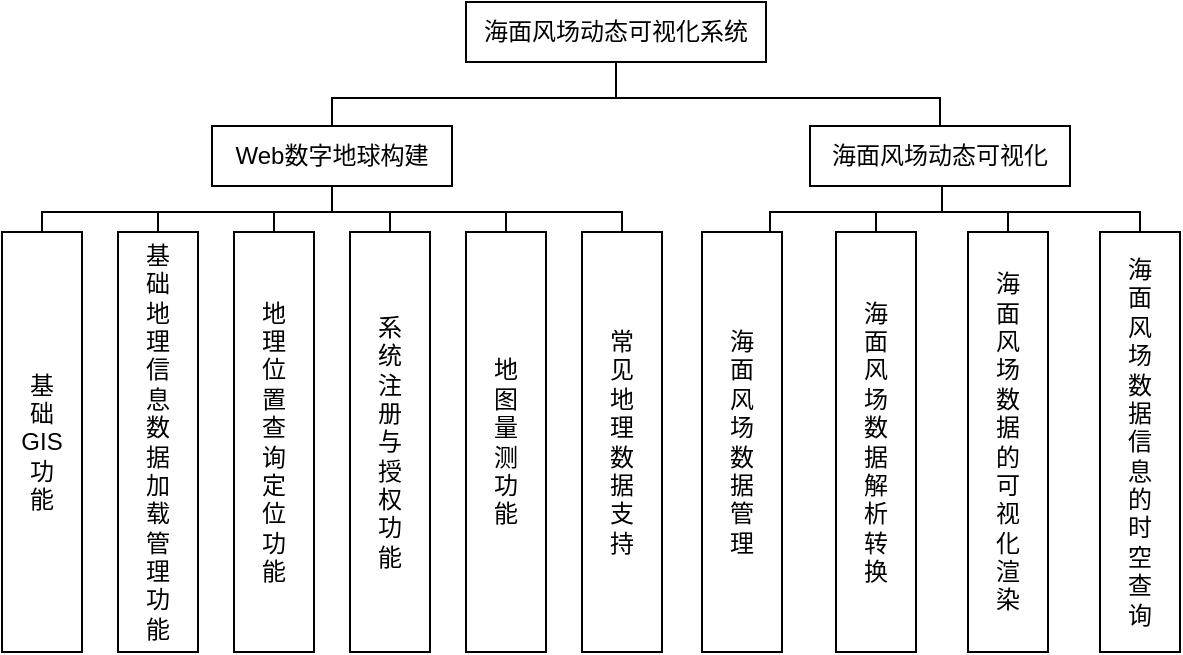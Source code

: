 <mxfile version="13.10.3" type="google"><diagram id="jg_h6tzCnuMt0DRJ_AM6" name="第 1 页"><mxGraphModel dx="815" dy="458" grid="0" gridSize="10" guides="1" tooltips="1" connect="1" arrows="1" fold="1" page="1" pageScale="1" pageWidth="827" pageHeight="1169" math="0" shadow="0"><root><mxCell id="0"/><mxCell id="1" parent="0"/><mxCell id="CprV_7sndHHZQIMV80uk-8" style="edgeStyle=orthogonalEdgeStyle;rounded=0;orthogonalLoop=1;jettySize=auto;html=1;entryX=0.5;entryY=0;entryDx=0;entryDy=0;endArrow=none;endFill=0;exitX=0.5;exitY=1;exitDx=0;exitDy=0;" parent="1" edge="1" source="CprV_7sndHHZQIMV80uk-1"><mxGeometry relative="1" as="geometry"><Array as="points"><mxPoint x="367" y="273"/><mxPoint x="225" y="273"/></Array><mxPoint x="385" y="257" as="sourcePoint"/><mxPoint x="225" y="290" as="targetPoint"/></mxGeometry></mxCell><mxCell id="CprV_7sndHHZQIMV80uk-9" style="edgeStyle=orthogonalEdgeStyle;rounded=0;orthogonalLoop=1;jettySize=auto;html=1;endArrow=none;endFill=0;entryX=0.5;entryY=0;entryDx=0;entryDy=0;exitX=0.5;exitY=1;exitDx=0;exitDy=0;" parent="1" edge="1" target="CprV_7sndHHZQIMV80uk-7" source="CprV_7sndHHZQIMV80uk-1"><mxGeometry relative="1" as="geometry"><Array as="points"><mxPoint x="367" y="273"/><mxPoint x="529" y="273"/></Array><mxPoint x="370" y="257" as="sourcePoint"/><mxPoint x="570" y="290" as="targetPoint"/></mxGeometry></mxCell><mxCell id="CprV_7sndHHZQIMV80uk-1" value="海面风场动态可视化系统" style="rounded=0;whiteSpace=wrap;html=1;" parent="1" vertex="1"><mxGeometry x="292" y="225" width="150" height="30" as="geometry"/></mxCell><mxCell id="CprV_7sndHHZQIMV80uk-17" style="edgeStyle=orthogonalEdgeStyle;rounded=0;orthogonalLoop=1;jettySize=auto;html=1;entryX=0.5;entryY=0;entryDx=0;entryDy=0;endArrow=none;endFill=0;" parent="1" source="CprV_7sndHHZQIMV80uk-6" target="CprV_7sndHHZQIMV80uk-10" edge="1"><mxGeometry relative="1" as="geometry"><Array as="points"><mxPoint x="225" y="330"/><mxPoint x="80" y="330"/></Array></mxGeometry></mxCell><mxCell id="CprV_7sndHHZQIMV80uk-18" style="edgeStyle=orthogonalEdgeStyle;rounded=0;orthogonalLoop=1;jettySize=auto;html=1;entryX=0.5;entryY=0;entryDx=0;entryDy=0;endArrow=none;endFill=0;" parent="1" source="CprV_7sndHHZQIMV80uk-6" target="CprV_7sndHHZQIMV80uk-11" edge="1"><mxGeometry relative="1" as="geometry"><Array as="points"><mxPoint x="225" y="330"/><mxPoint x="138" y="330"/></Array></mxGeometry></mxCell><mxCell id="CprV_7sndHHZQIMV80uk-19" style="edgeStyle=orthogonalEdgeStyle;rounded=0;orthogonalLoop=1;jettySize=auto;html=1;entryX=0.5;entryY=0;entryDx=0;entryDy=0;endArrow=none;endFill=0;" parent="1" source="CprV_7sndHHZQIMV80uk-6" target="CprV_7sndHHZQIMV80uk-14" edge="1"><mxGeometry relative="1" as="geometry"><Array as="points"><mxPoint x="225" y="330"/><mxPoint x="196" y="330"/></Array></mxGeometry></mxCell><mxCell id="CprV_7sndHHZQIMV80uk-20" style="edgeStyle=orthogonalEdgeStyle;rounded=0;orthogonalLoop=1;jettySize=auto;html=1;entryX=0.5;entryY=0;entryDx=0;entryDy=0;endArrow=none;endFill=0;" parent="1" source="CprV_7sndHHZQIMV80uk-6" target="CprV_7sndHHZQIMV80uk-15" edge="1"><mxGeometry relative="1" as="geometry"><Array as="points"><mxPoint x="225" y="330"/><mxPoint x="254" y="330"/></Array></mxGeometry></mxCell><mxCell id="CprV_7sndHHZQIMV80uk-21" style="edgeStyle=orthogonalEdgeStyle;rounded=0;orthogonalLoop=1;jettySize=auto;html=1;entryX=0.5;entryY=0;entryDx=0;entryDy=0;endArrow=none;endFill=0;" parent="1" source="CprV_7sndHHZQIMV80uk-6" target="CprV_7sndHHZQIMV80uk-13" edge="1"><mxGeometry relative="1" as="geometry"><Array as="points"><mxPoint x="225" y="330"/><mxPoint x="312" y="330"/></Array></mxGeometry></mxCell><mxCell id="CprV_7sndHHZQIMV80uk-22" style="edgeStyle=orthogonalEdgeStyle;rounded=0;orthogonalLoop=1;jettySize=auto;html=1;entryX=0.5;entryY=0;entryDx=0;entryDy=0;endArrow=none;endFill=0;" parent="1" source="CprV_7sndHHZQIMV80uk-6" target="CprV_7sndHHZQIMV80uk-12" edge="1"><mxGeometry relative="1" as="geometry"><Array as="points"><mxPoint x="225" y="330"/><mxPoint x="370" y="330"/></Array></mxGeometry></mxCell><mxCell id="CprV_7sndHHZQIMV80uk-6" value="Web数字地球构建" style="rounded=0;whiteSpace=wrap;html=1;" parent="1" vertex="1"><mxGeometry x="165" y="287" width="120" height="30" as="geometry"/></mxCell><mxCell id="CprV_7sndHHZQIMV80uk-29" style="edgeStyle=orthogonalEdgeStyle;rounded=0;orthogonalLoop=1;jettySize=auto;html=1;entryX=0.5;entryY=0;entryDx=0;entryDy=0;endArrow=none;endFill=0;" parent="1" source="CprV_7sndHHZQIMV80uk-7" target="CprV_7sndHHZQIMV80uk-24" edge="1"><mxGeometry relative="1" as="geometry"><Array as="points"><mxPoint x="530" y="330"/><mxPoint x="444" y="330"/><mxPoint x="444" y="340"/></Array></mxGeometry></mxCell><mxCell id="CprV_7sndHHZQIMV80uk-32" style="edgeStyle=orthogonalEdgeStyle;rounded=0;orthogonalLoop=1;jettySize=auto;html=1;entryX=0.5;entryY=0;entryDx=0;entryDy=0;endArrow=none;endFill=0;" parent="1" source="CprV_7sndHHZQIMV80uk-7" target="CprV_7sndHHZQIMV80uk-26" edge="1"><mxGeometry relative="1" as="geometry"><Array as="points"><mxPoint x="530" y="330"/><mxPoint x="563" y="330"/></Array></mxGeometry></mxCell><mxCell id="CprV_7sndHHZQIMV80uk-33" style="edgeStyle=orthogonalEdgeStyle;rounded=0;orthogonalLoop=1;jettySize=auto;html=1;entryX=0.5;entryY=0;entryDx=0;entryDy=0;endArrow=none;endFill=0;" parent="1" source="CprV_7sndHHZQIMV80uk-7" target="CprV_7sndHHZQIMV80uk-27" edge="1"><mxGeometry relative="1" as="geometry"><Array as="points"><mxPoint x="530" y="330"/><mxPoint x="629" y="330"/></Array></mxGeometry></mxCell><mxCell id="CprV_7sndHHZQIMV80uk-7" value="海面风场动态可视化" style="rounded=0;whiteSpace=wrap;html=1;" parent="1" vertex="1"><mxGeometry x="464" y="287" width="130" height="30" as="geometry"/></mxCell><mxCell id="CprV_7sndHHZQIMV80uk-10" value="基础GIS功能" style="rounded=0;whiteSpace=wrap;html=1;horizontal=1;verticalAlign=middle;spacingTop=0;spacingLeft=8;spacingRight=8;" parent="1" vertex="1"><mxGeometry x="60" y="340" width="40" height="210" as="geometry"/></mxCell><mxCell id="CprV_7sndHHZQIMV80uk-11" value="基础地理信息数据加载管理功能" style="rounded=0;whiteSpace=wrap;html=1;horizontal=1;verticalAlign=middle;spacingTop=0;spacingLeft=8;spacingRight=8;" parent="1" vertex="1"><mxGeometry x="118" y="340" width="40" height="210" as="geometry"/></mxCell><mxCell id="CprV_7sndHHZQIMV80uk-12" value="常见地理数据支持" style="rounded=0;whiteSpace=wrap;html=1;horizontal=1;verticalAlign=middle;spacingTop=0;spacingLeft=8;spacingRight=8;" parent="1" vertex="1"><mxGeometry x="350" y="340" width="40" height="210" as="geometry"/></mxCell><mxCell id="CprV_7sndHHZQIMV80uk-13" value="地图量测功能&lt;span style=&quot;color: rgba(0 , 0 , 0 , 0) ; font-family: monospace ; font-size: 0px&quot;&gt;%3CmxGraphModel%3E%3Croot%3E%3CmxCell%20id%3D%220%22%2F%3E%3CmxCell%20id%3D%221%22%20parent%3D%220%22%2F%3E%3CmxCell%20id%3D%222%22%20value%3D%22%E5%9F%BA%E7%A1%80%E5%9C%B0%E7%90%86%E4%BF%A1%E6%81%AF%E6%95%B0%E6%8D%AE%E5%8A%A0%E8%BD%BD%E7%AE%A1%E7%90%86%E5%8A%9F%E8%83%BD%22%20style%3D%22rounded%3D0%3BwhiteSpace%3Dwrap%3Bhtml%3D1%3Bhorizontal%3D1%3BverticalAlign%3Dmiddle%3BspacingTop%3D0%3BspacingLeft%3D8%3BspacingRight%3D8%3B%22%20vertex%3D%221%22%20parent%3D%221%22%3E%3CmxGeometry%20x%3D%22160%22%20y%3D%22370%22%20width%3D%2240%22%20height%3D%22210%22%20as%3D%22geometry%22%2F%3E%3C%2FmxCell%3E%3C%2Froot%3E%3C%2FmxGraphModel%3E&lt;/span&gt;" style="rounded=0;whiteSpace=wrap;html=1;horizontal=1;verticalAlign=middle;spacingTop=0;spacingLeft=8;spacingRight=8;" parent="1" vertex="1"><mxGeometry x="292" y="340" width="40" height="210" as="geometry"/></mxCell><mxCell id="CprV_7sndHHZQIMV80uk-14" value="地理位置查询定位功能" style="rounded=0;whiteSpace=wrap;html=1;horizontal=1;verticalAlign=middle;spacingTop=0;spacingLeft=8;spacingRight=8;" parent="1" vertex="1"><mxGeometry x="176" y="340" width="40" height="210" as="geometry"/></mxCell><mxCell id="CprV_7sndHHZQIMV80uk-15" value="系统注册与授权功能" style="rounded=0;whiteSpace=wrap;html=1;horizontal=1;verticalAlign=middle;spacingTop=0;spacingLeft=8;spacingRight=8;" parent="1" vertex="1"><mxGeometry x="234" y="340" width="40" height="210" as="geometry"/></mxCell><mxCell id="CprV_7sndHHZQIMV80uk-24" value="海面风场数据管理" style="rounded=0;whiteSpace=wrap;html=1;horizontal=1;verticalAlign=middle;spacingTop=0;spacingLeft=8;spacingRight=8;" parent="1" vertex="1"><mxGeometry x="410" y="340" width="40" height="210" as="geometry"/></mxCell><mxCell id="CprV_7sndHHZQIMV80uk-25" value="海面风场数据解析转换" style="rounded=0;whiteSpace=wrap;html=1;horizontal=1;verticalAlign=middle;spacingTop=0;spacingLeft=8;spacingRight=8;" parent="1" vertex="1"><mxGeometry x="477" y="340" width="40" height="210" as="geometry"/></mxCell><mxCell id="CprV_7sndHHZQIMV80uk-26" value="海面风场数据的可视化渲染" style="rounded=0;whiteSpace=wrap;html=1;horizontal=1;verticalAlign=middle;spacingTop=0;spacingLeft=8;spacingRight=8;" parent="1" vertex="1"><mxGeometry x="543" y="340" width="40" height="210" as="geometry"/></mxCell><mxCell id="CprV_7sndHHZQIMV80uk-27" value="海面风场数据信息的时空查询" style="rounded=0;whiteSpace=wrap;html=1;horizontal=1;verticalAlign=middle;spacingTop=0;spacingLeft=8;spacingRight=8;" parent="1" vertex="1"><mxGeometry x="609" y="340" width="40" height="210" as="geometry"/></mxCell><mxCell id="OOCwjSAGvcZFH33LdwDX-3" style="edgeStyle=orthogonalEdgeStyle;rounded=0;orthogonalLoop=1;jettySize=auto;html=1;endArrow=none;endFill=0;entryX=0.5;entryY=0;entryDx=0;entryDy=0;" edge="1" parent="1" target="CprV_7sndHHZQIMV80uk-25"><mxGeometry relative="1" as="geometry"><Array as="points"><mxPoint x="530" y="317"/><mxPoint x="530" y="330"/><mxPoint x="497" y="330"/></Array><mxPoint x="524" y="317" as="sourcePoint"/><mxPoint x="512" y="340" as="targetPoint"/></mxGeometry></mxCell></root></mxGraphModel></diagram></mxfile>